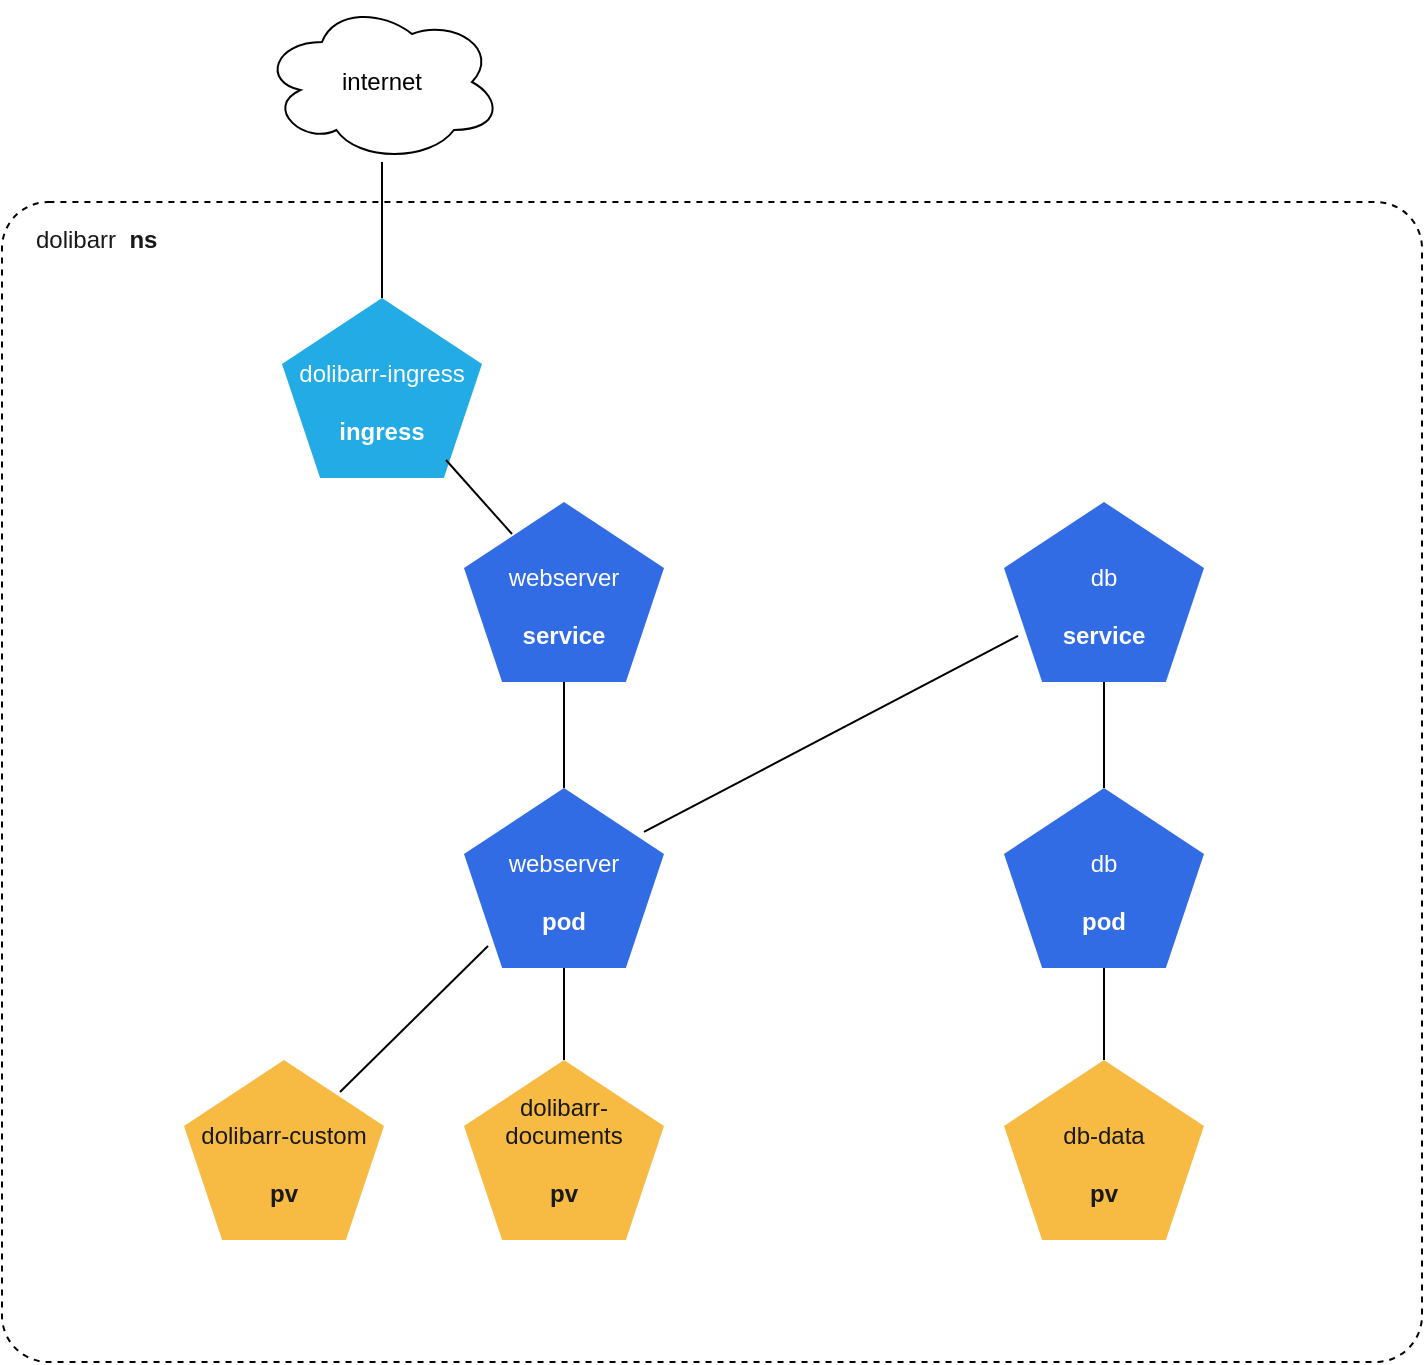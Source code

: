 <mxfile version="21.3.2" type="device">
  <diagram name="Seite-1" id="ARyRlDkt1GhSACOJTn0P">
    <mxGraphModel dx="1434" dy="766" grid="1" gridSize="10" guides="1" tooltips="1" connect="1" arrows="1" fold="1" page="1" pageScale="1" pageWidth="827" pageHeight="1169" math="0" shadow="0">
      <root>
        <mxCell id="0" />
        <mxCell id="1" parent="0" />
        <mxCell id="vgrdmHIHCeczM_WQEUr8-2" value="&lt;div&gt;&lt;font color=&quot;#191919&quot;&gt;dolibarr&amp;nbsp; &lt;b&gt;ns&lt;/b&gt;&lt;/font&gt;&lt;br&gt;&lt;/div&gt;" style="rounded=1;whiteSpace=wrap;html=1;dashed=1;arcSize=4;align=left;verticalAlign=top;labelPosition=center;verticalLabelPosition=middle;spacingTop=5;spacingLeft=15;" vertex="1" parent="1">
          <mxGeometry x="50" y="130" width="710" height="580" as="geometry" />
        </mxCell>
        <mxCell id="vgrdmHIHCeczM_WQEUr8-1" value="&lt;div&gt;&lt;br&gt;&lt;/div&gt;&lt;div&gt;webserver&lt;br&gt;&lt;/div&gt;&lt;div&gt;&lt;br&gt;&lt;/div&gt;&lt;div&gt;&lt;b&gt;pod&lt;/b&gt;&lt;br&gt;&lt;/div&gt;" style="whiteSpace=wrap;html=1;shape=mxgraph.basic.pentagon;fillColor=#326ce5;strokeColor=none;fontColor=#FFFFFF;" vertex="1" parent="1">
          <mxGeometry x="281" y="423" width="100" height="90" as="geometry" />
        </mxCell>
        <mxCell id="vgrdmHIHCeczM_WQEUr8-4" value="&lt;div&gt;&lt;br&gt;&lt;/div&gt;&lt;div&gt;db&lt;br&gt;&lt;/div&gt;&lt;div&gt;&lt;br&gt;&lt;/div&gt;&lt;div&gt;&lt;b&gt;pod&lt;/b&gt;&lt;br&gt;&lt;/div&gt;" style="whiteSpace=wrap;html=1;shape=mxgraph.basic.pentagon;fillColor=#326ce5;strokeColor=none;fontColor=#FFFFFF;" vertex="1" parent="1">
          <mxGeometry x="551" y="423" width="100" height="90" as="geometry" />
        </mxCell>
        <mxCell id="vgrdmHIHCeczM_WQEUr8-5" value="&lt;div&gt;&lt;br&gt;&lt;/div&gt;&lt;div&gt;dolibarr-custom&lt;br&gt;&lt;/div&gt;&lt;div&gt;&lt;br&gt;&lt;/div&gt;&lt;div&gt;&lt;b&gt;pv&lt;/b&gt;&lt;br&gt;&lt;/div&gt;" style="whiteSpace=wrap;html=1;shape=mxgraph.basic.pentagon;fillColor=#F7BB43;strokeColor=none;fontColor=#191919;gradientColor=none;" vertex="1" parent="1">
          <mxGeometry x="141" y="559" width="100" height="90" as="geometry" />
        </mxCell>
        <mxCell id="vgrdmHIHCeczM_WQEUr8-6" value="&lt;div&gt;dolibarr-documents&lt;br&gt;&lt;/div&gt;&lt;div&gt;&lt;br&gt;&lt;/div&gt;&lt;div&gt;&lt;b&gt;pv&lt;/b&gt;&lt;br&gt;&lt;/div&gt;" style="whiteSpace=wrap;html=1;shape=mxgraph.basic.pentagon;fillColor=#F7BB43;strokeColor=none;fontColor=#191919;gradientColor=none;" vertex="1" parent="1">
          <mxGeometry x="281" y="559" width="100" height="90" as="geometry" />
        </mxCell>
        <mxCell id="vgrdmHIHCeczM_WQEUr8-7" value="&lt;div&gt;&lt;br&gt;&lt;/div&gt;&lt;div&gt;db-data&lt;br&gt;&lt;/div&gt;&lt;div&gt;&lt;br&gt;&lt;/div&gt;&lt;div&gt;&lt;b&gt;pv&lt;/b&gt;&lt;br&gt;&lt;/div&gt;" style="whiteSpace=wrap;html=1;shape=mxgraph.basic.pentagon;fillColor=#F7BB43;strokeColor=none;fontColor=#191919;gradientColor=none;" vertex="1" parent="1">
          <mxGeometry x="551" y="559" width="100" height="90" as="geometry" />
        </mxCell>
        <mxCell id="vgrdmHIHCeczM_WQEUr8-8" value="" style="endArrow=none;html=1;rounded=0;exitX=0.9;exitY=0.244;exitDx=0;exitDy=0;exitPerimeter=0;entryX=0.07;entryY=0.744;entryDx=0;entryDy=0;entryPerimeter=0;" edge="1" parent="1" source="vgrdmHIHCeczM_WQEUr8-1" target="vgrdmHIHCeczM_WQEUr8-16">
          <mxGeometry width="50" height="50" relative="1" as="geometry">
            <mxPoint x="361" y="399" as="sourcePoint" />
            <mxPoint x="411" y="349" as="targetPoint" />
          </mxGeometry>
        </mxCell>
        <mxCell id="vgrdmHIHCeczM_WQEUr8-9" value="" style="endArrow=none;html=1;rounded=0;exitX=0.78;exitY=0.178;exitDx=0;exitDy=0;exitPerimeter=0;entryX=0.12;entryY=0.878;entryDx=0;entryDy=0;entryPerimeter=0;" edge="1" parent="1" source="vgrdmHIHCeczM_WQEUr8-5" target="vgrdmHIHCeczM_WQEUr8-1">
          <mxGeometry width="50" height="50" relative="1" as="geometry">
            <mxPoint x="391" y="454" as="sourcePoint" />
            <mxPoint x="561" y="454" as="targetPoint" />
          </mxGeometry>
        </mxCell>
        <mxCell id="vgrdmHIHCeczM_WQEUr8-10" value="" style="endArrow=none;html=1;rounded=0;" edge="1" parent="1" source="vgrdmHIHCeczM_WQEUr8-6" target="vgrdmHIHCeczM_WQEUr8-1">
          <mxGeometry width="50" height="50" relative="1" as="geometry">
            <mxPoint x="240" y="569" as="sourcePoint" />
            <mxPoint x="302" y="499" as="targetPoint" />
          </mxGeometry>
        </mxCell>
        <mxCell id="vgrdmHIHCeczM_WQEUr8-11" value="" style="endArrow=none;html=1;rounded=0;" edge="1" parent="1" source="vgrdmHIHCeczM_WQEUr8-7" target="vgrdmHIHCeczM_WQEUr8-4">
          <mxGeometry width="50" height="50" relative="1" as="geometry">
            <mxPoint x="250" y="579" as="sourcePoint" />
            <mxPoint x="312" y="509" as="targetPoint" />
          </mxGeometry>
        </mxCell>
        <mxCell id="vgrdmHIHCeczM_WQEUr8-12" value="&lt;div&gt;&lt;br&gt;&lt;/div&gt;&lt;div&gt;dolibarr-ingress&lt;br&gt;&lt;/div&gt;&lt;div&gt;&lt;b&gt;&lt;br&gt;&lt;/b&gt;&lt;/div&gt;&lt;div&gt;&lt;b&gt;ingress&lt;/b&gt;&lt;br&gt;&lt;/div&gt;" style="whiteSpace=wrap;html=1;shape=mxgraph.basic.pentagon;fillColor=#22ABE5;strokeColor=none;fontColor=#FFFFFF;" vertex="1" parent="1">
          <mxGeometry x="190" y="178" width="100" height="90" as="geometry" />
        </mxCell>
        <mxCell id="vgrdmHIHCeczM_WQEUr8-13" value="" style="endArrow=none;html=1;rounded=0;exitX=0.24;exitY=0.178;exitDx=0;exitDy=0;exitPerimeter=0;entryX=0.82;entryY=0.9;entryDx=0;entryDy=0;entryPerimeter=0;" edge="1" parent="1" source="vgrdmHIHCeczM_WQEUr8-14" target="vgrdmHIHCeczM_WQEUr8-12">
          <mxGeometry width="50" height="50" relative="1" as="geometry">
            <mxPoint x="341" y="308" as="sourcePoint" />
            <mxPoint x="391" y="258" as="targetPoint" />
          </mxGeometry>
        </mxCell>
        <mxCell id="vgrdmHIHCeczM_WQEUr8-14" value="&lt;div&gt;&lt;br&gt;&lt;/div&gt;&lt;div&gt;webserver&lt;br&gt;&lt;/div&gt;&lt;div&gt;&lt;br&gt;&lt;/div&gt;&lt;div&gt;&lt;b&gt;service&lt;/b&gt;&lt;br&gt;&lt;/div&gt;" style="whiteSpace=wrap;html=1;shape=mxgraph.basic.pentagon;fillColor=#326ce5;strokeColor=none;fontColor=#FFFFFF;" vertex="1" parent="1">
          <mxGeometry x="281" y="280" width="100" height="90" as="geometry" />
        </mxCell>
        <mxCell id="vgrdmHIHCeczM_WQEUr8-15" value="" style="endArrow=none;html=1;rounded=0;" edge="1" parent="1" source="vgrdmHIHCeczM_WQEUr8-1" target="vgrdmHIHCeczM_WQEUr8-14">
          <mxGeometry width="50" height="50" relative="1" as="geometry">
            <mxPoint x="341" y="434" as="sourcePoint" />
            <mxPoint x="391" y="384" as="targetPoint" />
          </mxGeometry>
        </mxCell>
        <mxCell id="vgrdmHIHCeczM_WQEUr8-16" value="&lt;div&gt;&lt;br&gt;&lt;/div&gt;&lt;div&gt;db&lt;br&gt;&lt;/div&gt;&lt;div&gt;&lt;br&gt;&lt;/div&gt;&lt;div&gt;&lt;b&gt;service&lt;/b&gt;&lt;br&gt;&lt;/div&gt;" style="whiteSpace=wrap;html=1;shape=mxgraph.basic.pentagon;fillColor=#326ce5;strokeColor=none;fontColor=#FFFFFF;" vertex="1" parent="1">
          <mxGeometry x="551" y="280" width="100" height="90" as="geometry" />
        </mxCell>
        <mxCell id="vgrdmHIHCeczM_WQEUr8-17" value="" style="endArrow=none;html=1;rounded=0;" edge="1" parent="1" source="vgrdmHIHCeczM_WQEUr8-4" target="vgrdmHIHCeczM_WQEUr8-16">
          <mxGeometry width="50" height="50" relative="1" as="geometry">
            <mxPoint x="391" y="452" as="sourcePoint" />
            <mxPoint x="561" y="361" as="targetPoint" />
          </mxGeometry>
        </mxCell>
        <mxCell id="vgrdmHIHCeczM_WQEUr8-18" value="internet" style="ellipse;shape=cloud;whiteSpace=wrap;html=1;" vertex="1" parent="1">
          <mxGeometry x="180" y="30" width="120" height="80" as="geometry" />
        </mxCell>
        <mxCell id="vgrdmHIHCeczM_WQEUr8-19" value="" style="endArrow=none;html=1;rounded=0;" edge="1" parent="1" source="vgrdmHIHCeczM_WQEUr8-12" target="vgrdmHIHCeczM_WQEUr8-18">
          <mxGeometry width="50" height="50" relative="1" as="geometry">
            <mxPoint x="330" y="370" as="sourcePoint" />
            <mxPoint x="380" y="320" as="targetPoint" />
          </mxGeometry>
        </mxCell>
      </root>
    </mxGraphModel>
  </diagram>
</mxfile>
